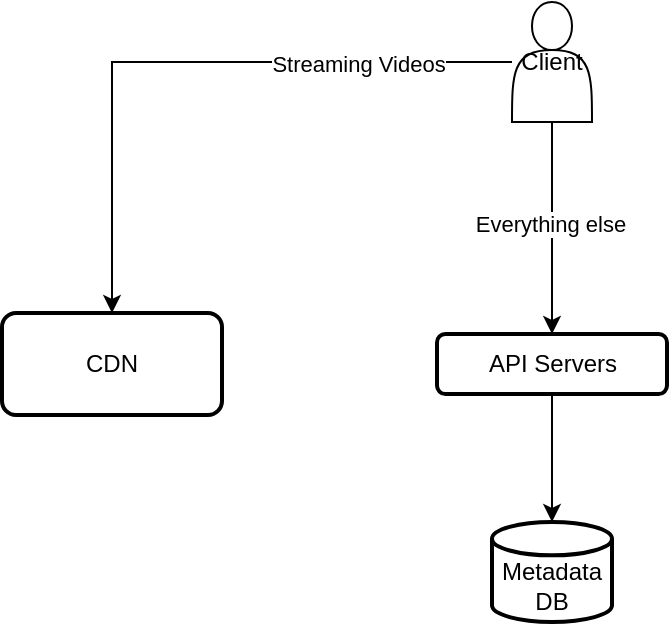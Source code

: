 <mxfile version="20.6.2" type="device"><diagram id="ynptkhjJ54erjg2y6j8f" name="第 1 页"><mxGraphModel dx="1234" dy="712" grid="1" gridSize="10" guides="1" tooltips="1" connect="1" arrows="1" fold="1" page="1" pageScale="1" pageWidth="827" pageHeight="1169" math="0" shadow="0"><root><mxCell id="0"/><mxCell id="1" parent="0"/><mxCell id="HWy8dlUBYMw7iunJFru1-6" value="" style="edgeStyle=orthogonalEdgeStyle;rounded=0;orthogonalLoop=1;jettySize=auto;html=1;" parent="1" source="HWy8dlUBYMw7iunJFru1-1" target="HWy8dlUBYMw7iunJFru1-3" edge="1"><mxGeometry relative="1" as="geometry"/></mxCell><mxCell id="OKLIFmtPzVGsWiS6K88z-2" value="Everything else" style="edgeLabel;html=1;align=center;verticalAlign=middle;resizable=0;points=[];" vertex="1" connectable="0" parent="HWy8dlUBYMw7iunJFru1-6"><mxGeometry x="-0.038" y="-1" relative="1" as="geometry"><mxPoint as="offset"/></mxGeometry></mxCell><mxCell id="HWy8dlUBYMw7iunJFru1-8" style="edgeStyle=orthogonalEdgeStyle;rounded=0;orthogonalLoop=1;jettySize=auto;html=1;entryX=0.5;entryY=0;entryDx=0;entryDy=0;" parent="1" source="HWy8dlUBYMw7iunJFru1-1" target="HWy8dlUBYMw7iunJFru1-5" edge="1"><mxGeometry relative="1" as="geometry"/></mxCell><mxCell id="OKLIFmtPzVGsWiS6K88z-1" value="Streaming Videos" style="edgeLabel;html=1;align=center;verticalAlign=middle;resizable=0;points=[];" vertex="1" connectable="0" parent="HWy8dlUBYMw7iunJFru1-8"><mxGeometry x="-0.527" y="1" relative="1" as="geometry"><mxPoint as="offset"/></mxGeometry></mxCell><mxCell id="HWy8dlUBYMw7iunJFru1-1" value="Client" style="shape=actor;whiteSpace=wrap;html=1;" parent="1" vertex="1"><mxGeometry x="385" y="20" width="40" height="60" as="geometry"/></mxCell><mxCell id="HWy8dlUBYMw7iunJFru1-7" value="" style="edgeStyle=orthogonalEdgeStyle;rounded=0;orthogonalLoop=1;jettySize=auto;html=1;" parent="1" source="HWy8dlUBYMw7iunJFru1-3" target="HWy8dlUBYMw7iunJFru1-4" edge="1"><mxGeometry relative="1" as="geometry"/></mxCell><mxCell id="HWy8dlUBYMw7iunJFru1-3" value="API Servers" style="rounded=1;whiteSpace=wrap;html=1;arcSize=14;strokeWidth=2;" parent="1" vertex="1"><mxGeometry x="347.5" y="186" width="115" height="30" as="geometry"/></mxCell><mxCell id="HWy8dlUBYMw7iunJFru1-4" value="&lt;br&gt;Metadata DB" style="strokeWidth=2;html=1;shape=mxgraph.flowchart.database;whiteSpace=wrap;" parent="1" vertex="1"><mxGeometry x="375" y="280" width="60" height="50" as="geometry"/></mxCell><mxCell id="HWy8dlUBYMw7iunJFru1-5" value="CDN" style="rounded=1;whiteSpace=wrap;html=1;absoluteArcSize=1;arcSize=14;strokeWidth=2;" parent="1" vertex="1"><mxGeometry x="130" y="175.5" width="110" height="51" as="geometry"/></mxCell></root></mxGraphModel></diagram></mxfile>